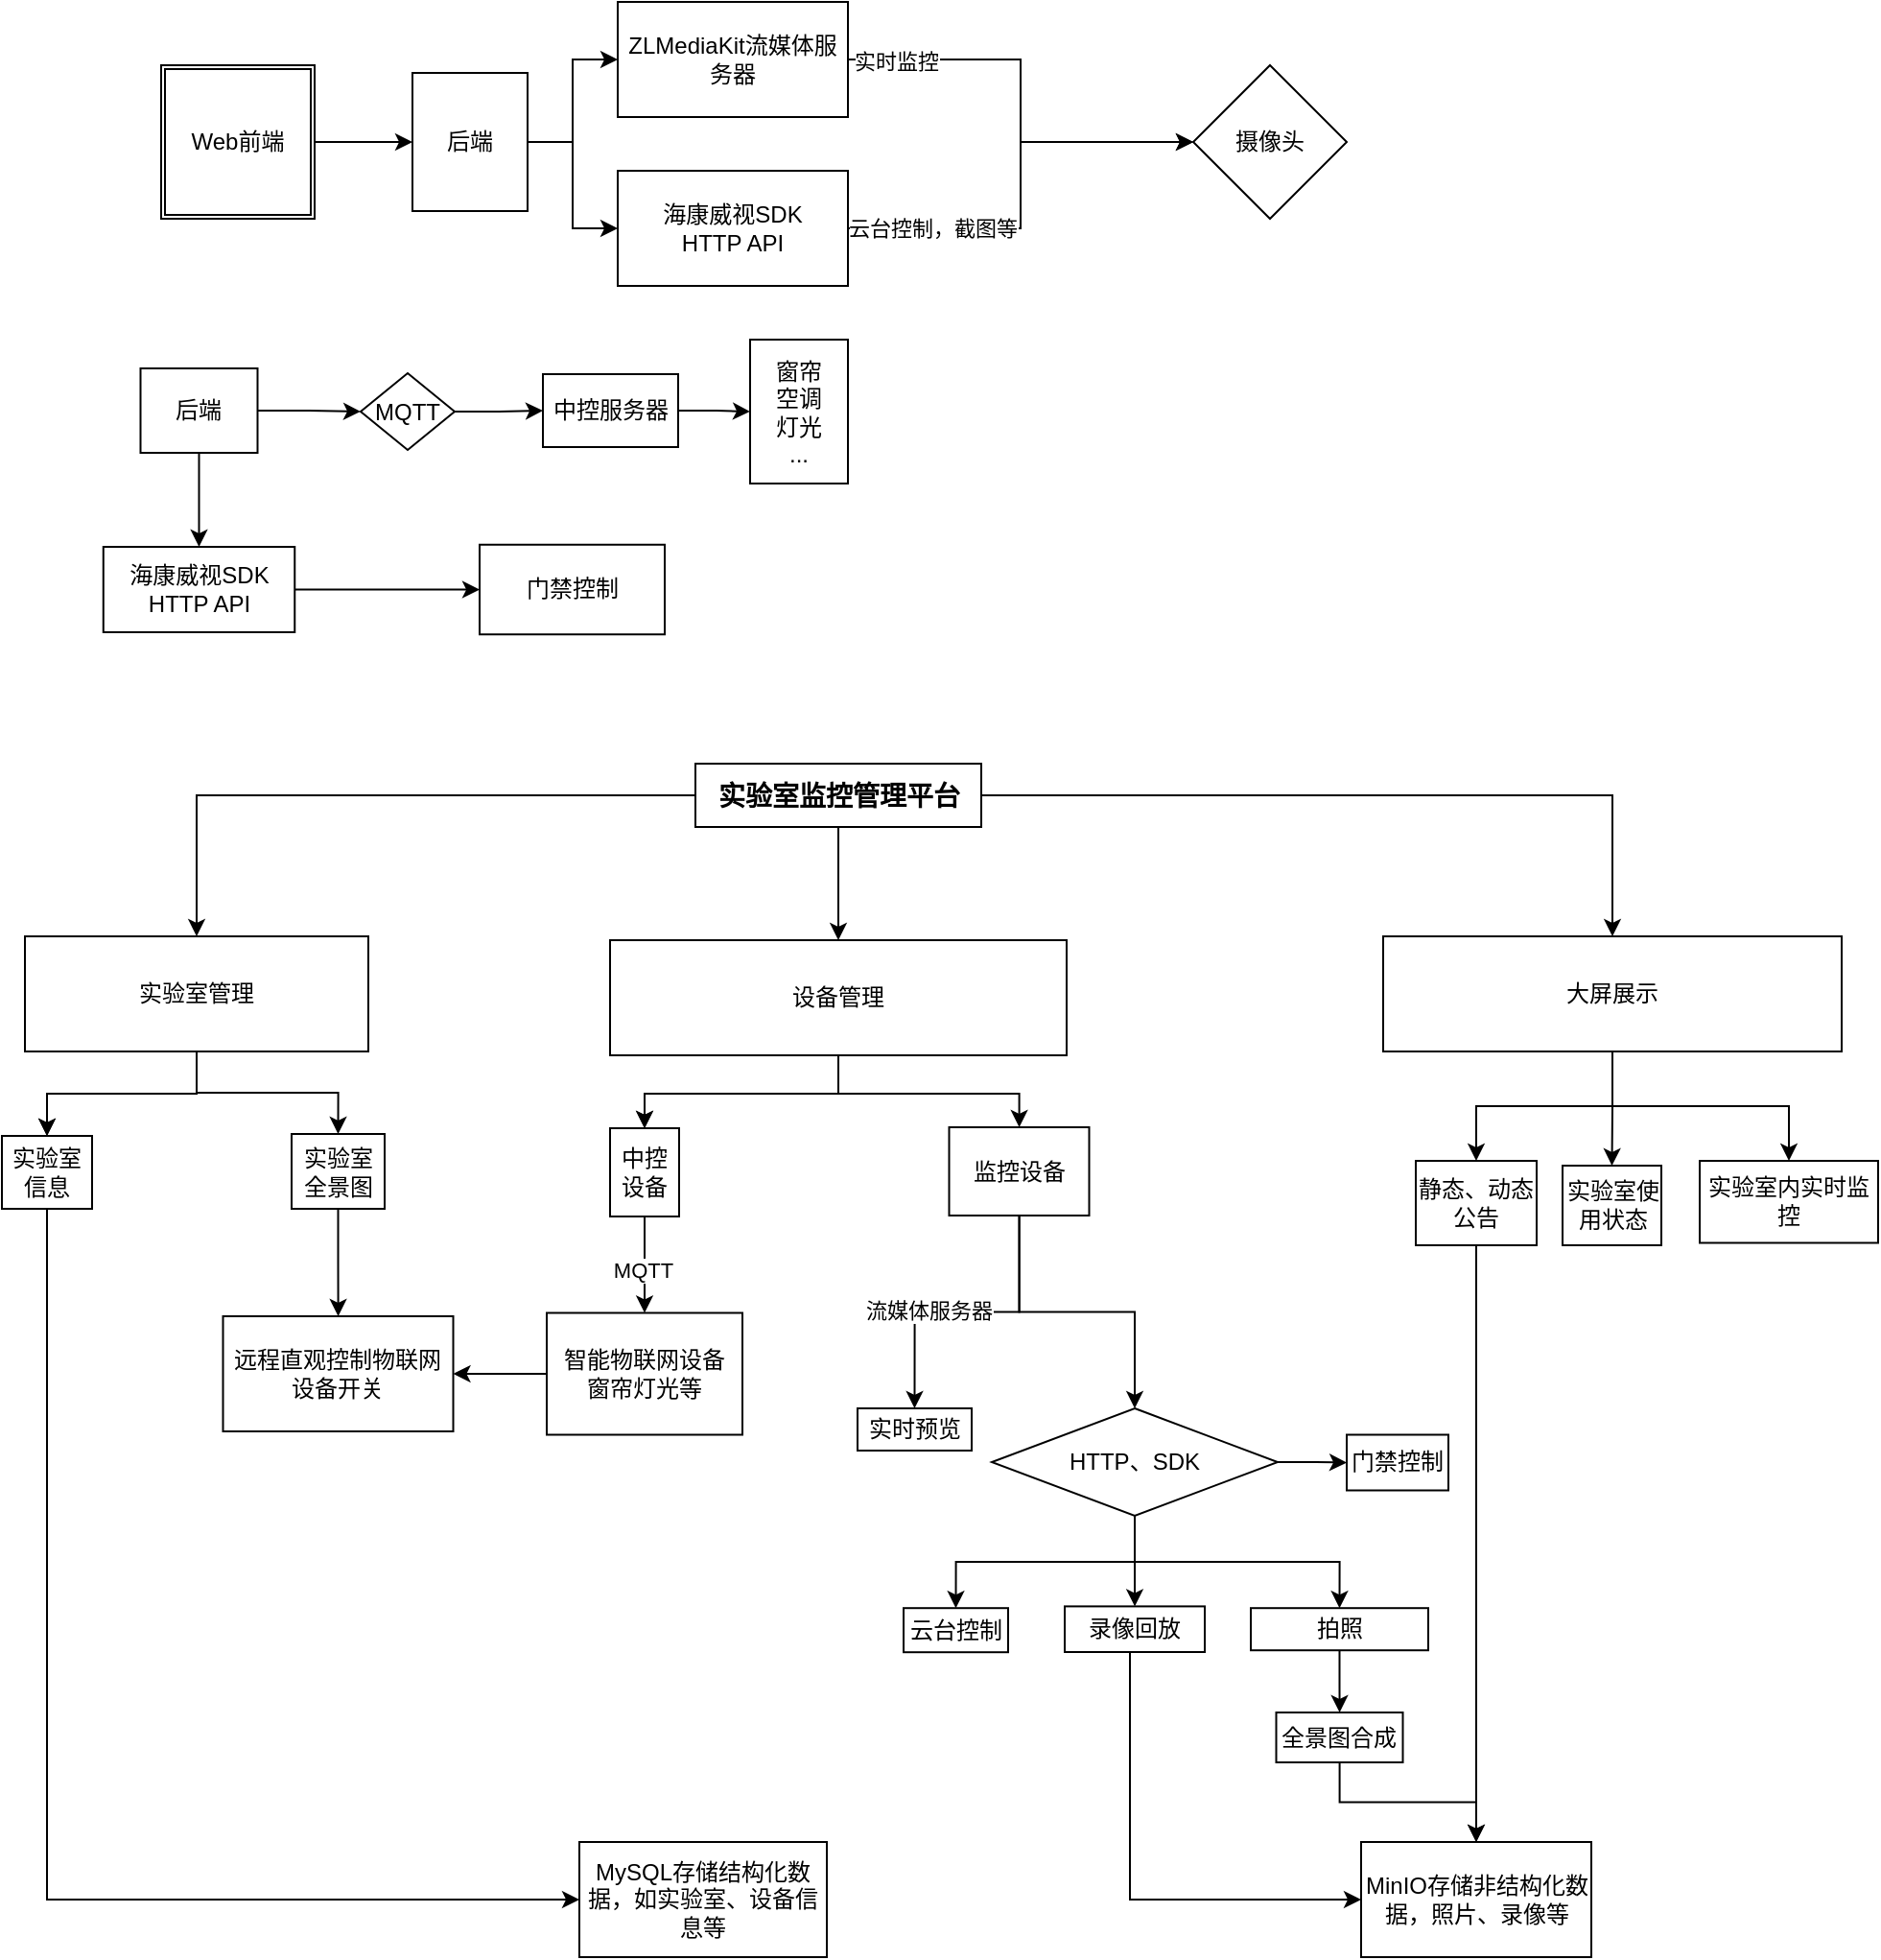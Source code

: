<mxfile version="25.0.3">
  <diagram name="第 1 页" id="0zMOK5reTo01cFHfNK4O">
    <mxGraphModel dx="1554" dy="866" grid="0" gridSize="10" guides="1" tooltips="1" connect="1" arrows="1" fold="1" page="0" pageScale="1" pageWidth="827" pageHeight="1169" math="0" shadow="0">
      <root>
        <mxCell id="0" />
        <mxCell id="1" parent="0" />
        <mxCell id="g9Tb3_uiBykyglH7pVaq-12" value="" style="edgeStyle=orthogonalEdgeStyle;rounded=0;orthogonalLoop=1;jettySize=auto;html=1;" parent="1" source="g9Tb3_uiBykyglH7pVaq-9" target="g9Tb3_uiBykyglH7pVaq-11" edge="1">
          <mxGeometry relative="1" as="geometry" />
        </mxCell>
        <mxCell id="g9Tb3_uiBykyglH7pVaq-9" value="Web前端" style="shape=ext;double=1;whiteSpace=wrap;html=1;aspect=fixed;" parent="1" vertex="1">
          <mxGeometry x="162" y="319" width="80" height="80" as="geometry" />
        </mxCell>
        <mxCell id="g9Tb3_uiBykyglH7pVaq-20" style="edgeStyle=orthogonalEdgeStyle;rounded=0;orthogonalLoop=1;jettySize=auto;html=1;" parent="1" source="g9Tb3_uiBykyglH7pVaq-11" target="g9Tb3_uiBykyglH7pVaq-19" edge="1">
          <mxGeometry relative="1" as="geometry" />
        </mxCell>
        <mxCell id="g9Tb3_uiBykyglH7pVaq-22" value="" style="edgeStyle=orthogonalEdgeStyle;rounded=0;orthogonalLoop=1;jettySize=auto;html=1;" parent="1" source="g9Tb3_uiBykyglH7pVaq-11" target="g9Tb3_uiBykyglH7pVaq-21" edge="1">
          <mxGeometry relative="1" as="geometry" />
        </mxCell>
        <mxCell id="g9Tb3_uiBykyglH7pVaq-11" value="后端" style="whiteSpace=wrap;html=1;direction=south;" parent="1" vertex="1">
          <mxGeometry x="293" y="323" width="60" height="72" as="geometry" />
        </mxCell>
        <mxCell id="g9Tb3_uiBykyglH7pVaq-25" value="" style="edgeStyle=orthogonalEdgeStyle;rounded=0;orthogonalLoop=1;jettySize=auto;html=1;" parent="1" source="g9Tb3_uiBykyglH7pVaq-19" target="g9Tb3_uiBykyglH7pVaq-23" edge="1">
          <mxGeometry relative="1" as="geometry" />
        </mxCell>
        <mxCell id="g9Tb3_uiBykyglH7pVaq-27" value="实时监控" style="edgeLabel;html=1;align=center;verticalAlign=middle;resizable=0;points=[];" parent="g9Tb3_uiBykyglH7pVaq-25" vertex="1" connectable="0">
          <mxGeometry x="-0.775" y="-1" relative="1" as="geometry">
            <mxPoint as="offset" />
          </mxGeometry>
        </mxCell>
        <mxCell id="g9Tb3_uiBykyglH7pVaq-19" value="ZLMediaKit流媒体服务器" style="rounded=0;whiteSpace=wrap;html=1;" parent="1" vertex="1">
          <mxGeometry x="400" y="286" width="120" height="60" as="geometry" />
        </mxCell>
        <mxCell id="g9Tb3_uiBykyglH7pVaq-24" value="" style="edgeStyle=orthogonalEdgeStyle;rounded=0;orthogonalLoop=1;jettySize=auto;html=1;" parent="1" source="g9Tb3_uiBykyglH7pVaq-21" target="g9Tb3_uiBykyglH7pVaq-23" edge="1">
          <mxGeometry relative="1" as="geometry" />
        </mxCell>
        <mxCell id="g9Tb3_uiBykyglH7pVaq-26" value="云台控制，截图等" style="edgeLabel;html=1;align=center;verticalAlign=middle;resizable=0;points=[];" parent="g9Tb3_uiBykyglH7pVaq-24" vertex="1" connectable="0">
          <mxGeometry x="-0.609" relative="1" as="geometry">
            <mxPoint as="offset" />
          </mxGeometry>
        </mxCell>
        <mxCell id="g9Tb3_uiBykyglH7pVaq-21" value="海康威视SDK&lt;div&gt;&lt;div&gt;HTTP API&lt;/div&gt;&lt;/div&gt;" style="rounded=0;whiteSpace=wrap;html=1;" parent="1" vertex="1">
          <mxGeometry x="400" y="374" width="120" height="60" as="geometry" />
        </mxCell>
        <mxCell id="g9Tb3_uiBykyglH7pVaq-23" value="摄像头" style="rhombus;whiteSpace=wrap;html=1;rounded=0;" parent="1" vertex="1">
          <mxGeometry x="700" y="319" width="80" height="80" as="geometry" />
        </mxCell>
        <mxCell id="g9Tb3_uiBykyglH7pVaq-31" value="" style="edgeStyle=orthogonalEdgeStyle;rounded=0;orthogonalLoop=1;jettySize=auto;html=1;entryX=0;entryY=0.5;entryDx=0;entryDy=0;" parent="1" source="g9Tb3_uiBykyglH7pVaq-29" target="g9Tb3_uiBykyglH7pVaq-34" edge="1">
          <mxGeometry relative="1" as="geometry">
            <mxPoint x="275" y="499.5" as="targetPoint" />
          </mxGeometry>
        </mxCell>
        <mxCell id="eRfx6JFQGqmpIiITVewH-3" style="edgeStyle=orthogonalEdgeStyle;rounded=0;orthogonalLoop=1;jettySize=auto;html=1;" edge="1" parent="1" source="g9Tb3_uiBykyglH7pVaq-29" target="eRfx6JFQGqmpIiITVewH-4">
          <mxGeometry relative="1" as="geometry">
            <mxPoint x="235.2" y="559.1" as="targetPoint" />
          </mxGeometry>
        </mxCell>
        <mxCell id="g9Tb3_uiBykyglH7pVaq-29" value="后端" style="rounded=0;whiteSpace=wrap;html=1;" parent="1" vertex="1">
          <mxGeometry x="151.25" y="477" width="61" height="44" as="geometry" />
        </mxCell>
        <mxCell id="g9Tb3_uiBykyglH7pVaq-39" style="edgeStyle=orthogonalEdgeStyle;rounded=0;orthogonalLoop=1;jettySize=auto;html=1;entryX=0;entryY=0.5;entryDx=0;entryDy=0;" parent="1" source="g9Tb3_uiBykyglH7pVaq-34" target="g9Tb3_uiBykyglH7pVaq-38" edge="1">
          <mxGeometry relative="1" as="geometry" />
        </mxCell>
        <mxCell id="g9Tb3_uiBykyglH7pVaq-34" value="MQTT" style="rhombus;whiteSpace=wrap;html=1;" parent="1" vertex="1">
          <mxGeometry x="266" y="479.5" width="49" height="40" as="geometry" />
        </mxCell>
        <mxCell id="g9Tb3_uiBykyglH7pVaq-40" style="edgeStyle=orthogonalEdgeStyle;rounded=0;orthogonalLoop=1;jettySize=auto;html=1;" parent="1" source="g9Tb3_uiBykyglH7pVaq-38" target="g9Tb3_uiBykyglH7pVaq-41" edge="1">
          <mxGeometry relative="1" as="geometry">
            <mxPoint x="453.086" y="517.5" as="targetPoint" />
          </mxGeometry>
        </mxCell>
        <mxCell id="g9Tb3_uiBykyglH7pVaq-38" value="中控服务器" style="rounded=0;whiteSpace=wrap;html=1;" parent="1" vertex="1">
          <mxGeometry x="361" y="480" width="70.5" height="38" as="geometry" />
        </mxCell>
        <mxCell id="g9Tb3_uiBykyglH7pVaq-41" value="窗帘&lt;div&gt;空调&lt;/div&gt;&lt;div&gt;灯光&lt;/div&gt;&lt;div&gt;...&lt;/div&gt;" style="rounded=0;whiteSpace=wrap;html=1;" parent="1" vertex="1">
          <mxGeometry x="469" y="462" width="51" height="75" as="geometry" />
        </mxCell>
        <mxCell id="ju1pvzMoMC_lY8isjtEq-4" style="edgeStyle=orthogonalEdgeStyle;rounded=0;orthogonalLoop=1;jettySize=auto;html=1;entryX=0.5;entryY=0;entryDx=0;entryDy=0;" parent="1" source="ju1pvzMoMC_lY8isjtEq-1" target="ju1pvzMoMC_lY8isjtEq-6" edge="1">
          <mxGeometry relative="1" as="geometry">
            <mxPoint x="240.0" y="817.8" as="targetPoint" />
          </mxGeometry>
        </mxCell>
        <mxCell id="ju1pvzMoMC_lY8isjtEq-8" value="" style="edgeStyle=orthogonalEdgeStyle;rounded=0;orthogonalLoop=1;jettySize=auto;html=1;entryX=0.5;entryY=0;entryDx=0;entryDy=0;" parent="1" source="ju1pvzMoMC_lY8isjtEq-1" target="ju1pvzMoMC_lY8isjtEq-9" edge="1">
          <mxGeometry relative="1" as="geometry">
            <mxPoint x="374.5" y="843.5" as="targetPoint" />
          </mxGeometry>
        </mxCell>
        <mxCell id="ju1pvzMoMC_lY8isjtEq-10" style="edgeStyle=orthogonalEdgeStyle;rounded=0;orthogonalLoop=1;jettySize=auto;html=1;entryX=0.5;entryY=0;entryDx=0;entryDy=0;" parent="1" source="ju1pvzMoMC_lY8isjtEq-1" target="ju1pvzMoMC_lY8isjtEq-11" edge="1">
          <mxGeometry relative="1" as="geometry">
            <mxPoint x="536.0" y="841.8" as="targetPoint" />
          </mxGeometry>
        </mxCell>
        <mxCell id="ju1pvzMoMC_lY8isjtEq-1" value="&lt;p style=&quot;line-height: 24pt;&quot; align=&quot;center&quot; class=&quot;MsoNormal&quot;&gt;&lt;b&gt;&lt;span style=&quot;font-family: 宋体; font-size: 10.5pt;&quot;&gt;实验室监控管理平台&lt;/span&gt;&lt;/b&gt;&lt;/p&gt;" style="whiteSpace=wrap;html=1;" parent="1" vertex="1">
          <mxGeometry x="440.5" y="683" width="149" height="33" as="geometry" />
        </mxCell>
        <mxCell id="ju1pvzMoMC_lY8isjtEq-16" value="" style="edgeStyle=orthogonalEdgeStyle;rounded=0;orthogonalLoop=1;jettySize=auto;html=1;" parent="1" source="ju1pvzMoMC_lY8isjtEq-6" target="ju1pvzMoMC_lY8isjtEq-15" edge="1">
          <mxGeometry relative="1" as="geometry" />
        </mxCell>
        <mxCell id="ju1pvzMoMC_lY8isjtEq-17" value="" style="edgeStyle=orthogonalEdgeStyle;rounded=0;orthogonalLoop=1;jettySize=auto;html=1;" parent="1" source="ju1pvzMoMC_lY8isjtEq-6" target="ju1pvzMoMC_lY8isjtEq-15" edge="1">
          <mxGeometry relative="1" as="geometry" />
        </mxCell>
        <mxCell id="ju1pvzMoMC_lY8isjtEq-18" style="edgeStyle=orthogonalEdgeStyle;rounded=0;orthogonalLoop=1;jettySize=auto;html=1;entryX=0.5;entryY=0;entryDx=0;entryDy=0;" parent="1" source="ju1pvzMoMC_lY8isjtEq-6" target="ju1pvzMoMC_lY8isjtEq-21" edge="1">
          <mxGeometry relative="1" as="geometry">
            <mxPoint x="272.4" y="905.4" as="targetPoint" />
          </mxGeometry>
        </mxCell>
        <mxCell id="ju1pvzMoMC_lY8isjtEq-6" value="实验室管理" style="rounded=0;whiteSpace=wrap;html=1;" parent="1" vertex="1">
          <mxGeometry x="91" y="773" width="179" height="60" as="geometry" />
        </mxCell>
        <mxCell id="ju1pvzMoMC_lY8isjtEq-25" value="" style="edgeStyle=orthogonalEdgeStyle;rounded=0;orthogonalLoop=1;jettySize=auto;html=1;" parent="1" source="ju1pvzMoMC_lY8isjtEq-9" target="ju1pvzMoMC_lY8isjtEq-24" edge="1">
          <mxGeometry relative="1" as="geometry" />
        </mxCell>
        <mxCell id="ju1pvzMoMC_lY8isjtEq-26" value="" style="edgeStyle=orthogonalEdgeStyle;rounded=0;orthogonalLoop=1;jettySize=auto;html=1;" parent="1" source="ju1pvzMoMC_lY8isjtEq-9" target="ju1pvzMoMC_lY8isjtEq-24" edge="1">
          <mxGeometry relative="1" as="geometry" />
        </mxCell>
        <mxCell id="ju1pvzMoMC_lY8isjtEq-27" style="edgeStyle=orthogonalEdgeStyle;rounded=0;orthogonalLoop=1;jettySize=auto;html=1;" parent="1" source="ju1pvzMoMC_lY8isjtEq-9" target="ju1pvzMoMC_lY8isjtEq-28" edge="1">
          <mxGeometry relative="1" as="geometry">
            <mxPoint x="544.0" y="872.6" as="targetPoint" />
          </mxGeometry>
        </mxCell>
        <mxCell id="ju1pvzMoMC_lY8isjtEq-9" value="设备管理" style="rounded=0;whiteSpace=wrap;html=1;" parent="1" vertex="1">
          <mxGeometry x="396" y="775" width="238" height="60" as="geometry" />
        </mxCell>
        <mxCell id="ju1pvzMoMC_lY8isjtEq-30" value="" style="edgeStyle=orthogonalEdgeStyle;rounded=0;orthogonalLoop=1;jettySize=auto;html=1;" parent="1" source="ju1pvzMoMC_lY8isjtEq-11" target="ju1pvzMoMC_lY8isjtEq-29" edge="1">
          <mxGeometry relative="1" as="geometry" />
        </mxCell>
        <mxCell id="ju1pvzMoMC_lY8isjtEq-31" style="edgeStyle=orthogonalEdgeStyle;rounded=0;orthogonalLoop=1;jettySize=auto;html=1;" parent="1" source="ju1pvzMoMC_lY8isjtEq-11" target="ju1pvzMoMC_lY8isjtEq-32" edge="1">
          <mxGeometry relative="1" as="geometry">
            <mxPoint x="929.8" y="874.0" as="targetPoint" />
          </mxGeometry>
        </mxCell>
        <mxCell id="ju1pvzMoMC_lY8isjtEq-63" style="edgeStyle=orthogonalEdgeStyle;rounded=0;orthogonalLoop=1;jettySize=auto;html=1;" parent="1" source="ju1pvzMoMC_lY8isjtEq-11" target="ju1pvzMoMC_lY8isjtEq-64" edge="1">
          <mxGeometry relative="1" as="geometry">
            <mxPoint x="1002.0" y="889.8" as="targetPoint" />
          </mxGeometry>
        </mxCell>
        <mxCell id="ju1pvzMoMC_lY8isjtEq-11" value="大屏展示" style="rounded=0;whiteSpace=wrap;html=1;" parent="1" vertex="1">
          <mxGeometry x="799" y="773" width="239" height="60" as="geometry" />
        </mxCell>
        <mxCell id="ju1pvzMoMC_lY8isjtEq-12" value="MySQL存储结构化数据，如实验室、设备信息等" style="rounded=0;whiteSpace=wrap;html=1;" parent="1" vertex="1">
          <mxGeometry x="380" y="1245" width="129" height="60" as="geometry" />
        </mxCell>
        <mxCell id="ju1pvzMoMC_lY8isjtEq-13" value="MinIO存储非结构化数据，照片、录像等" style="rounded=0;whiteSpace=wrap;html=1;" parent="1" vertex="1">
          <mxGeometry x="787.5" y="1245" width="120" height="60" as="geometry" />
        </mxCell>
        <mxCell id="ju1pvzMoMC_lY8isjtEq-71" style="edgeStyle=orthogonalEdgeStyle;rounded=0;orthogonalLoop=1;jettySize=auto;html=1;entryX=0;entryY=0.5;entryDx=0;entryDy=0;exitX=0.5;exitY=1;exitDx=0;exitDy=0;" parent="1" source="ju1pvzMoMC_lY8isjtEq-15" target="ju1pvzMoMC_lY8isjtEq-12" edge="1">
          <mxGeometry relative="1" as="geometry" />
        </mxCell>
        <mxCell id="ju1pvzMoMC_lY8isjtEq-15" value="实验室信息" style="rounded=0;whiteSpace=wrap;html=1;" parent="1" vertex="1">
          <mxGeometry x="79" y="877" width="47" height="38" as="geometry" />
        </mxCell>
        <mxCell id="ju1pvzMoMC_lY8isjtEq-68" style="edgeStyle=orthogonalEdgeStyle;rounded=0;orthogonalLoop=1;jettySize=auto;html=1;" parent="1" source="ju1pvzMoMC_lY8isjtEq-21" target="ju1pvzMoMC_lY8isjtEq-69" edge="1">
          <mxGeometry relative="1" as="geometry">
            <mxPoint x="254.25" y="1007.0" as="targetPoint" />
          </mxGeometry>
        </mxCell>
        <mxCell id="ju1pvzMoMC_lY8isjtEq-21" value="实验室全景图" style="rounded=0;whiteSpace=wrap;html=1;" parent="1" vertex="1">
          <mxGeometry x="230" y="876" width="48.5" height="39" as="geometry" />
        </mxCell>
        <mxCell id="ju1pvzMoMC_lY8isjtEq-41" style="edgeStyle=orthogonalEdgeStyle;rounded=0;orthogonalLoop=1;jettySize=auto;html=1;entryX=0.5;entryY=0;entryDx=0;entryDy=0;" parent="1" source="ju1pvzMoMC_lY8isjtEq-24" target="ju1pvzMoMC_lY8isjtEq-38" edge="1">
          <mxGeometry relative="1" as="geometry" />
        </mxCell>
        <mxCell id="ju1pvzMoMC_lY8isjtEq-42" value="MQTT" style="edgeLabel;html=1;align=center;verticalAlign=middle;resizable=0;points=[];" parent="ju1pvzMoMC_lY8isjtEq-41" vertex="1" connectable="0">
          <mxGeometry x="0.098" y="-1" relative="1" as="geometry">
            <mxPoint as="offset" />
          </mxGeometry>
        </mxCell>
        <mxCell id="ju1pvzMoMC_lY8isjtEq-24" value="中控设备" style="whiteSpace=wrap;html=1;rounded=0;" parent="1" vertex="1">
          <mxGeometry x="396" y="873" width="36" height="46" as="geometry" />
        </mxCell>
        <mxCell id="ju1pvzMoMC_lY8isjtEq-73" style="edgeStyle=orthogonalEdgeStyle;rounded=0;orthogonalLoop=1;jettySize=auto;html=1;entryX=0.5;entryY=0;entryDx=0;entryDy=0;" parent="1" source="ju1pvzMoMC_lY8isjtEq-28" target="ju1pvzMoMC_lY8isjtEq-55" edge="1">
          <mxGeometry relative="1" as="geometry" />
        </mxCell>
        <mxCell id="ju1pvzMoMC_lY8isjtEq-74" value="流媒体服务器" style="edgeLabel;html=1;align=center;verticalAlign=middle;resizable=0;points=[];" parent="ju1pvzMoMC_lY8isjtEq-73" vertex="1" connectable="0">
          <mxGeometry x="0.266" y="-1" relative="1" as="geometry">
            <mxPoint as="offset" />
          </mxGeometry>
        </mxCell>
        <mxCell id="ju1pvzMoMC_lY8isjtEq-75" style="edgeStyle=orthogonalEdgeStyle;rounded=0;orthogonalLoop=1;jettySize=auto;html=1;" parent="1" source="ju1pvzMoMC_lY8isjtEq-28" target="ju1pvzMoMC_lY8isjtEq-76" edge="1">
          <mxGeometry relative="1" as="geometry">
            <mxPoint x="653.2" y="1018.2" as="targetPoint" />
          </mxGeometry>
        </mxCell>
        <mxCell id="ju1pvzMoMC_lY8isjtEq-28" value="监控设备" style="rounded=0;whiteSpace=wrap;html=1;" parent="1" vertex="1">
          <mxGeometry x="572.75" y="872.5" width="73" height="46" as="geometry" />
        </mxCell>
        <mxCell id="ju1pvzMoMC_lY8isjtEq-66" style="edgeStyle=orthogonalEdgeStyle;rounded=0;orthogonalLoop=1;jettySize=auto;html=1;entryX=0.5;entryY=0;entryDx=0;entryDy=0;" parent="1" source="ju1pvzMoMC_lY8isjtEq-29" target="ju1pvzMoMC_lY8isjtEq-13" edge="1">
          <mxGeometry relative="1" as="geometry" />
        </mxCell>
        <mxCell id="ju1pvzMoMC_lY8isjtEq-29" value="静态、动态公告" style="rounded=0;whiteSpace=wrap;html=1;" parent="1" vertex="1">
          <mxGeometry x="816" y="890" width="63" height="44" as="geometry" />
        </mxCell>
        <mxCell id="ju1pvzMoMC_lY8isjtEq-32" value="实验室使用状态" style="rounded=0;whiteSpace=wrap;html=1;" parent="1" vertex="1">
          <mxGeometry x="892.5" y="892.5" width="51.5" height="41.5" as="geometry" />
        </mxCell>
        <mxCell id="ju1pvzMoMC_lY8isjtEq-70" style="edgeStyle=orthogonalEdgeStyle;rounded=0;orthogonalLoop=1;jettySize=auto;html=1;entryX=1;entryY=0.5;entryDx=0;entryDy=0;" parent="1" source="ju1pvzMoMC_lY8isjtEq-38" target="ju1pvzMoMC_lY8isjtEq-69" edge="1">
          <mxGeometry relative="1" as="geometry" />
        </mxCell>
        <mxCell id="ju1pvzMoMC_lY8isjtEq-38" value="智能物联网设备&lt;div&gt;窗帘灯光等&lt;/div&gt;" style="whiteSpace=wrap;html=1;rounded=0;" parent="1" vertex="1">
          <mxGeometry x="363" y="969.25" width="102" height="63.5" as="geometry" />
        </mxCell>
        <mxCell id="ju1pvzMoMC_lY8isjtEq-47" value="云台控制" style="rounded=0;whiteSpace=wrap;html=1;" parent="1" vertex="1">
          <mxGeometry x="549" y="1123.1" width="54.5" height="23" as="geometry" />
        </mxCell>
        <mxCell id="ju1pvzMoMC_lY8isjtEq-55" value="实时预览" style="rounded=0;whiteSpace=wrap;html=1;" parent="1" vertex="1">
          <mxGeometry x="525" y="1019" width="59.5" height="22" as="geometry" />
        </mxCell>
        <mxCell id="ju1pvzMoMC_lY8isjtEq-60" value="" style="edgeStyle=orthogonalEdgeStyle;rounded=0;orthogonalLoop=1;jettySize=auto;html=1;" parent="1" source="ju1pvzMoMC_lY8isjtEq-57" target="ju1pvzMoMC_lY8isjtEq-59" edge="1">
          <mxGeometry relative="1" as="geometry" />
        </mxCell>
        <mxCell id="ju1pvzMoMC_lY8isjtEq-57" value="拍照" style="rounded=0;whiteSpace=wrap;html=1;" parent="1" vertex="1">
          <mxGeometry x="730" y="1123.1" width="92.5" height="22" as="geometry" />
        </mxCell>
        <mxCell id="ju1pvzMoMC_lY8isjtEq-65" style="edgeStyle=orthogonalEdgeStyle;rounded=0;orthogonalLoop=1;jettySize=auto;html=1;entryX=0.5;entryY=0;entryDx=0;entryDy=0;" parent="1" source="ju1pvzMoMC_lY8isjtEq-59" target="ju1pvzMoMC_lY8isjtEq-13" edge="1">
          <mxGeometry relative="1" as="geometry" />
        </mxCell>
        <mxCell id="ju1pvzMoMC_lY8isjtEq-59" value="全景图合成" style="whiteSpace=wrap;html=1;rounded=0;" parent="1" vertex="1">
          <mxGeometry x="743.25" y="1177.5" width="66" height="26" as="geometry" />
        </mxCell>
        <mxCell id="ju1pvzMoMC_lY8isjtEq-64" value="实验室内实时监控" style="rounded=0;whiteSpace=wrap;html=1;" parent="1" vertex="1">
          <mxGeometry x="964" y="890" width="93" height="42.75" as="geometry" />
        </mxCell>
        <mxCell id="ju1pvzMoMC_lY8isjtEq-69" value="远程直观控制物联网设备开关" style="rounded=0;whiteSpace=wrap;html=1;" parent="1" vertex="1">
          <mxGeometry x="194.25" y="971.0" width="120" height="60" as="geometry" />
        </mxCell>
        <mxCell id="ju1pvzMoMC_lY8isjtEq-77" style="edgeStyle=orthogonalEdgeStyle;rounded=0;orthogonalLoop=1;jettySize=auto;html=1;entryX=0.5;entryY=0;entryDx=0;entryDy=0;" parent="1" source="ju1pvzMoMC_lY8isjtEq-76" target="ju1pvzMoMC_lY8isjtEq-47" edge="1">
          <mxGeometry relative="1" as="geometry" />
        </mxCell>
        <mxCell id="ju1pvzMoMC_lY8isjtEq-78" style="edgeStyle=orthogonalEdgeStyle;rounded=0;orthogonalLoop=1;jettySize=auto;html=1;entryX=0.5;entryY=0;entryDx=0;entryDy=0;" parent="1" source="ju1pvzMoMC_lY8isjtEq-76" target="ju1pvzMoMC_lY8isjtEq-57" edge="1">
          <mxGeometry relative="1" as="geometry" />
        </mxCell>
        <mxCell id="ju1pvzMoMC_lY8isjtEq-79" style="edgeStyle=orthogonalEdgeStyle;rounded=0;orthogonalLoop=1;jettySize=auto;html=1;" parent="1" source="ju1pvzMoMC_lY8isjtEq-76" target="ju1pvzMoMC_lY8isjtEq-80" edge="1">
          <mxGeometry relative="1" as="geometry">
            <mxPoint x="668" y="1126.2" as="targetPoint" />
          </mxGeometry>
        </mxCell>
        <mxCell id="eRfx6JFQGqmpIiITVewH-2" value="" style="edgeStyle=orthogonalEdgeStyle;rounded=0;orthogonalLoop=1;jettySize=auto;html=1;" edge="1" parent="1" source="ju1pvzMoMC_lY8isjtEq-76" target="eRfx6JFQGqmpIiITVewH-1">
          <mxGeometry relative="1" as="geometry" />
        </mxCell>
        <mxCell id="ju1pvzMoMC_lY8isjtEq-76" value="HTTP、SDK" style="rhombus;whiteSpace=wrap;html=1;" parent="1" vertex="1">
          <mxGeometry x="595" y="1019" width="149" height="56" as="geometry" />
        </mxCell>
        <mxCell id="ju1pvzMoMC_lY8isjtEq-81" style="edgeStyle=orthogonalEdgeStyle;rounded=0;orthogonalLoop=1;jettySize=auto;html=1;entryX=0;entryY=0.5;entryDx=0;entryDy=0;" parent="1" source="ju1pvzMoMC_lY8isjtEq-80" target="ju1pvzMoMC_lY8isjtEq-13" edge="1">
          <mxGeometry relative="1" as="geometry">
            <Array as="points">
              <mxPoint x="667" y="1275" />
            </Array>
          </mxGeometry>
        </mxCell>
        <mxCell id="ju1pvzMoMC_lY8isjtEq-80" value="录像回放" style="rounded=0;whiteSpace=wrap;html=1;" parent="1" vertex="1">
          <mxGeometry x="633" y="1122.2" width="73" height="23.8" as="geometry" />
        </mxCell>
        <mxCell id="eRfx6JFQGqmpIiITVewH-1" value="门禁控制" style="whiteSpace=wrap;html=1;" vertex="1" parent="1">
          <mxGeometry x="780" y="1032.75" width="53" height="29" as="geometry" />
        </mxCell>
        <mxCell id="eRfx6JFQGqmpIiITVewH-6" value="" style="edgeStyle=orthogonalEdgeStyle;rounded=0;orthogonalLoop=1;jettySize=auto;html=1;" edge="1" parent="1" source="eRfx6JFQGqmpIiITVewH-4" target="eRfx6JFQGqmpIiITVewH-5">
          <mxGeometry relative="1" as="geometry" />
        </mxCell>
        <mxCell id="eRfx6JFQGqmpIiITVewH-4" value="海康威视SDK&lt;div&gt;HTTP API&lt;/div&gt;" style="rounded=0;whiteSpace=wrap;html=1;" vertex="1" parent="1">
          <mxGeometry x="131.88" y="570" width="99.75" height="44.5" as="geometry" />
        </mxCell>
        <mxCell id="eRfx6JFQGqmpIiITVewH-5" value="门禁控制" style="rounded=0;whiteSpace=wrap;html=1;" vertex="1" parent="1">
          <mxGeometry x="328" y="568.88" width="96.5" height="46.75" as="geometry" />
        </mxCell>
      </root>
    </mxGraphModel>
  </diagram>
</mxfile>
